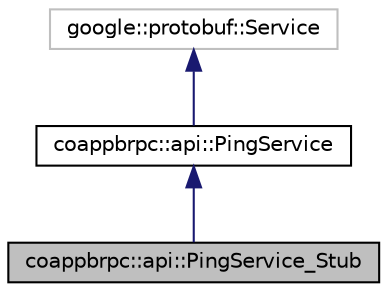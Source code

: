 digraph "coappbrpc::api::PingService_Stub"
{
  edge [fontname="Helvetica",fontsize="10",labelfontname="Helvetica",labelfontsize="10"];
  node [fontname="Helvetica",fontsize="10",shape=record];
  Node3 [label="coappbrpc::api::PingService_Stub",height=0.2,width=0.4,color="black", fillcolor="grey75", style="filled", fontcolor="black"];
  Node4 -> Node3 [dir="back",color="midnightblue",fontsize="10",style="solid",fontname="Helvetica"];
  Node4 [label="coappbrpc::api::PingService",height=0.2,width=0.4,color="black", fillcolor="white", style="filled",URL="$classcoappbrpc_1_1api_1_1PingService.html"];
  Node5 -> Node4 [dir="back",color="midnightblue",fontsize="10",style="solid",fontname="Helvetica"];
  Node5 [label="google::protobuf::Service",height=0.2,width=0.4,color="grey75", fillcolor="white", style="filled"];
}
